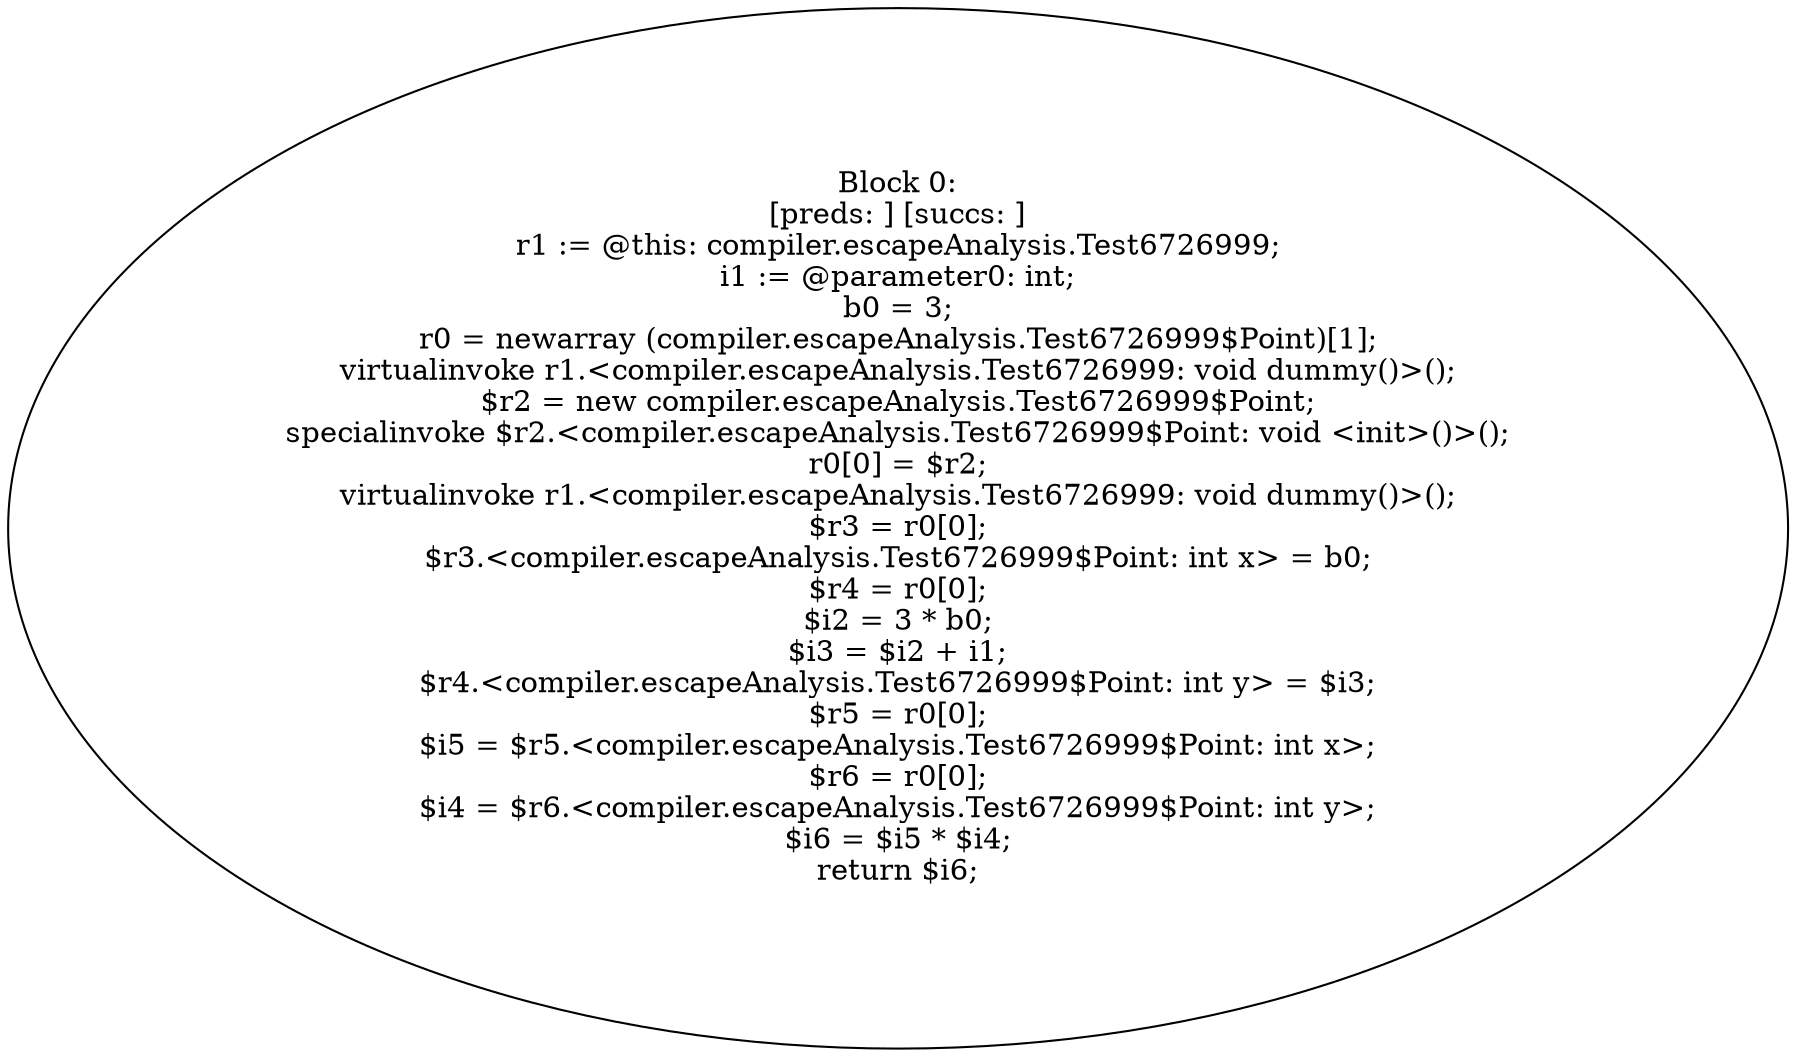 digraph "unitGraph" {
    "Block 0:
[preds: ] [succs: ]
r1 := @this: compiler.escapeAnalysis.Test6726999;
i1 := @parameter0: int;
b0 = 3;
r0 = newarray (compiler.escapeAnalysis.Test6726999$Point)[1];
virtualinvoke r1.<compiler.escapeAnalysis.Test6726999: void dummy()>();
$r2 = new compiler.escapeAnalysis.Test6726999$Point;
specialinvoke $r2.<compiler.escapeAnalysis.Test6726999$Point: void <init>()>();
r0[0] = $r2;
virtualinvoke r1.<compiler.escapeAnalysis.Test6726999: void dummy()>();
$r3 = r0[0];
$r3.<compiler.escapeAnalysis.Test6726999$Point: int x> = b0;
$r4 = r0[0];
$i2 = 3 * b0;
$i3 = $i2 + i1;
$r4.<compiler.escapeAnalysis.Test6726999$Point: int y> = $i3;
$r5 = r0[0];
$i5 = $r5.<compiler.escapeAnalysis.Test6726999$Point: int x>;
$r6 = r0[0];
$i4 = $r6.<compiler.escapeAnalysis.Test6726999$Point: int y>;
$i6 = $i5 * $i4;
return $i6;
"
}
